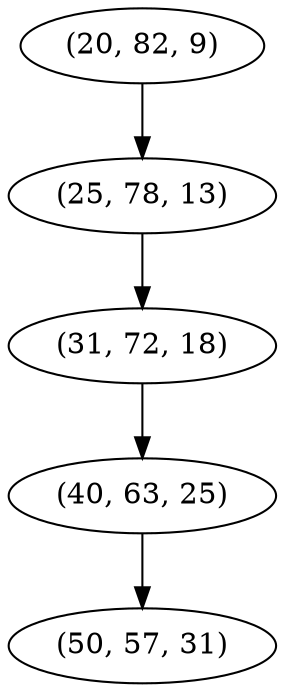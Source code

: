 digraph tree {
    "(20, 82, 9)";
    "(25, 78, 13)";
    "(31, 72, 18)";
    "(40, 63, 25)";
    "(50, 57, 31)";
    "(20, 82, 9)" -> "(25, 78, 13)";
    "(25, 78, 13)" -> "(31, 72, 18)";
    "(31, 72, 18)" -> "(40, 63, 25)";
    "(40, 63, 25)" -> "(50, 57, 31)";
}
